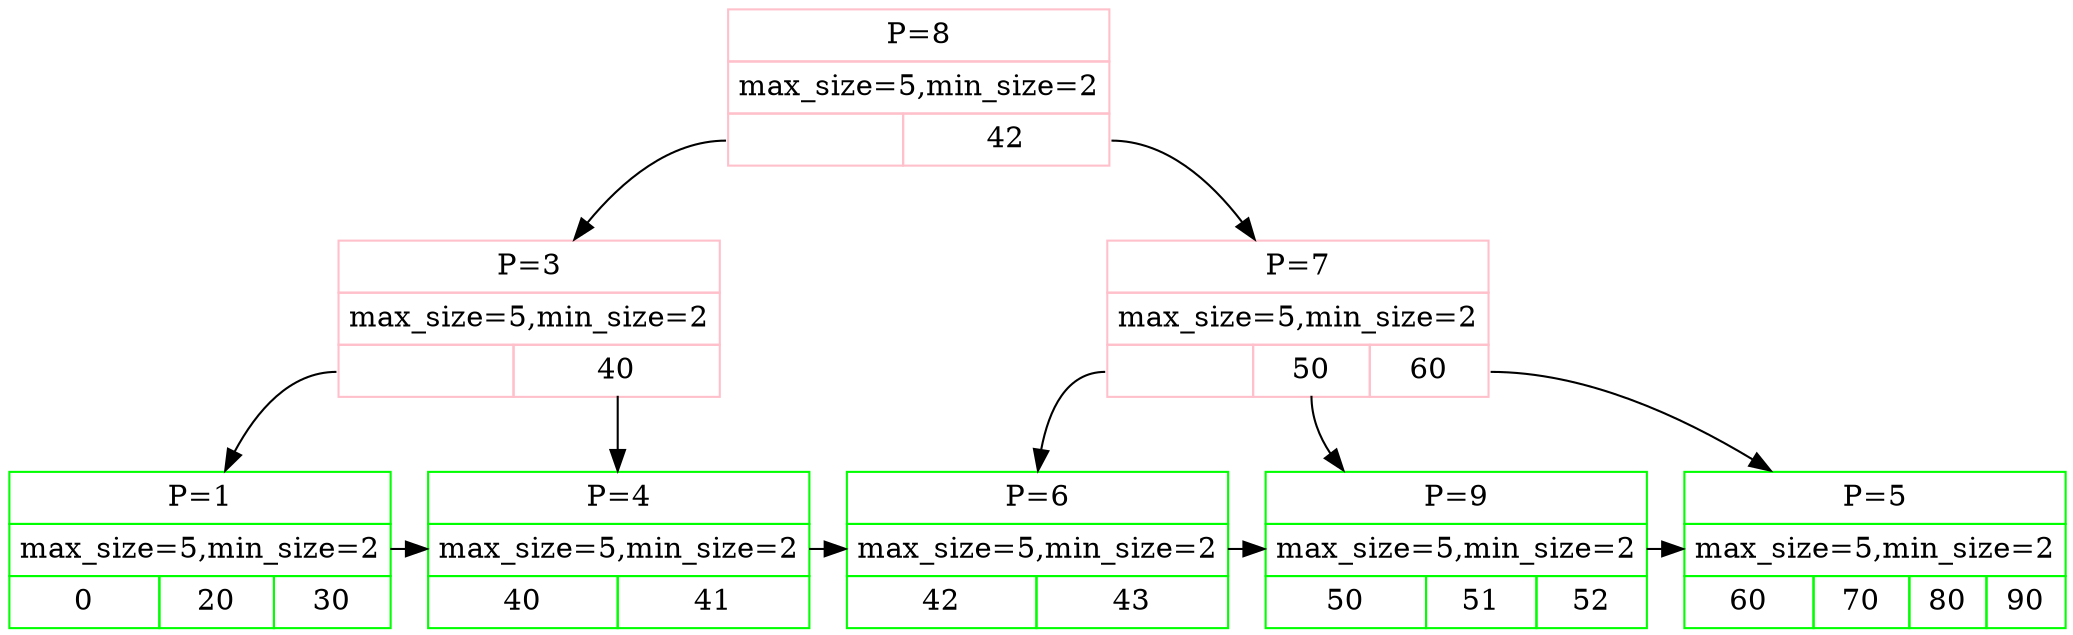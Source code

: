 digraph G {
INT_8[shape=plain color=pink label=<<TABLE BORDER="0" CELLBORDER="1" CELLSPACING="0" CELLPADDING="4">
<TR><TD COLSPAN="2">P=8</TD></TR>
<TR><TD COLSPAN="2">max_size=5,min_size=2</TD></TR>
<TR><TD PORT="p3"> </TD>
<TD PORT="p7">42</TD>
</TR></TABLE>>];
INT_3[shape=plain color=pink label=<<TABLE BORDER="0" CELLBORDER="1" CELLSPACING="0" CELLPADDING="4">
<TR><TD COLSPAN="2">P=3</TD></TR>
<TR><TD COLSPAN="2">max_size=5,min_size=2</TD></TR>
<TR><TD PORT="p1"> </TD>
<TD PORT="p4">40</TD>
</TR></TABLE>>];
INT_8:p3 -> INT_3;
LEAF_1[shape=plain color=green label=<<TABLE BORDER="0" CELLBORDER="1" CELLSPACING="0" CELLPADDING="4">
<TR><TD COLSPAN="3">P=1</TD></TR>
<TR><TD COLSPAN="3">max_size=5,min_size=2</TD></TR>
<TR><TD>0</TD>
<TD>20</TD>
<TD>30</TD>
</TR></TABLE>>];
LEAF_1 -> LEAF_4;
{rank=same LEAF_1 LEAF_4};
INT_3:p1 -> LEAF_1;
LEAF_4[shape=plain color=green label=<<TABLE BORDER="0" CELLBORDER="1" CELLSPACING="0" CELLPADDING="4">
<TR><TD COLSPAN="2">P=4</TD></TR>
<TR><TD COLSPAN="2">max_size=5,min_size=2</TD></TR>
<TR><TD>40</TD>
<TD>41</TD>
</TR></TABLE>>];
LEAF_4 -> LEAF_6;
{rank=same LEAF_4 LEAF_6};
INT_3:p4 -> LEAF_4;
INT_7[shape=plain color=pink label=<<TABLE BORDER="0" CELLBORDER="1" CELLSPACING="0" CELLPADDING="4">
<TR><TD COLSPAN="3">P=7</TD></TR>
<TR><TD COLSPAN="3">max_size=5,min_size=2</TD></TR>
<TR><TD PORT="p6"> </TD>
<TD PORT="p9">50</TD>
<TD PORT="p5">60</TD>
</TR></TABLE>>];
INT_8:p7 -> INT_7;
LEAF_6[shape=plain color=green label=<<TABLE BORDER="0" CELLBORDER="1" CELLSPACING="0" CELLPADDING="4">
<TR><TD COLSPAN="2">P=6</TD></TR>
<TR><TD COLSPAN="2">max_size=5,min_size=2</TD></TR>
<TR><TD>42</TD>
<TD>43</TD>
</TR></TABLE>>];
LEAF_6 -> LEAF_9;
{rank=same LEAF_6 LEAF_9};
INT_7:p6 -> LEAF_6;
LEAF_9[shape=plain color=green label=<<TABLE BORDER="0" CELLBORDER="1" CELLSPACING="0" CELLPADDING="4">
<TR><TD COLSPAN="3">P=9</TD></TR>
<TR><TD COLSPAN="3">max_size=5,min_size=2</TD></TR>
<TR><TD>50</TD>
<TD>51</TD>
<TD>52</TD>
</TR></TABLE>>];
LEAF_9 -> LEAF_5;
{rank=same LEAF_9 LEAF_5};
INT_7:p9 -> LEAF_9;
LEAF_5[shape=plain color=green label=<<TABLE BORDER="0" CELLBORDER="1" CELLSPACING="0" CELLPADDING="4">
<TR><TD COLSPAN="4">P=5</TD></TR>
<TR><TD COLSPAN="4">max_size=5,min_size=2</TD></TR>
<TR><TD>60</TD>
<TD>70</TD>
<TD>80</TD>
<TD>90</TD>
</TR></TABLE>>];
INT_7:p5 -> LEAF_5;
{rank=same INT_3 INT_7};
}
